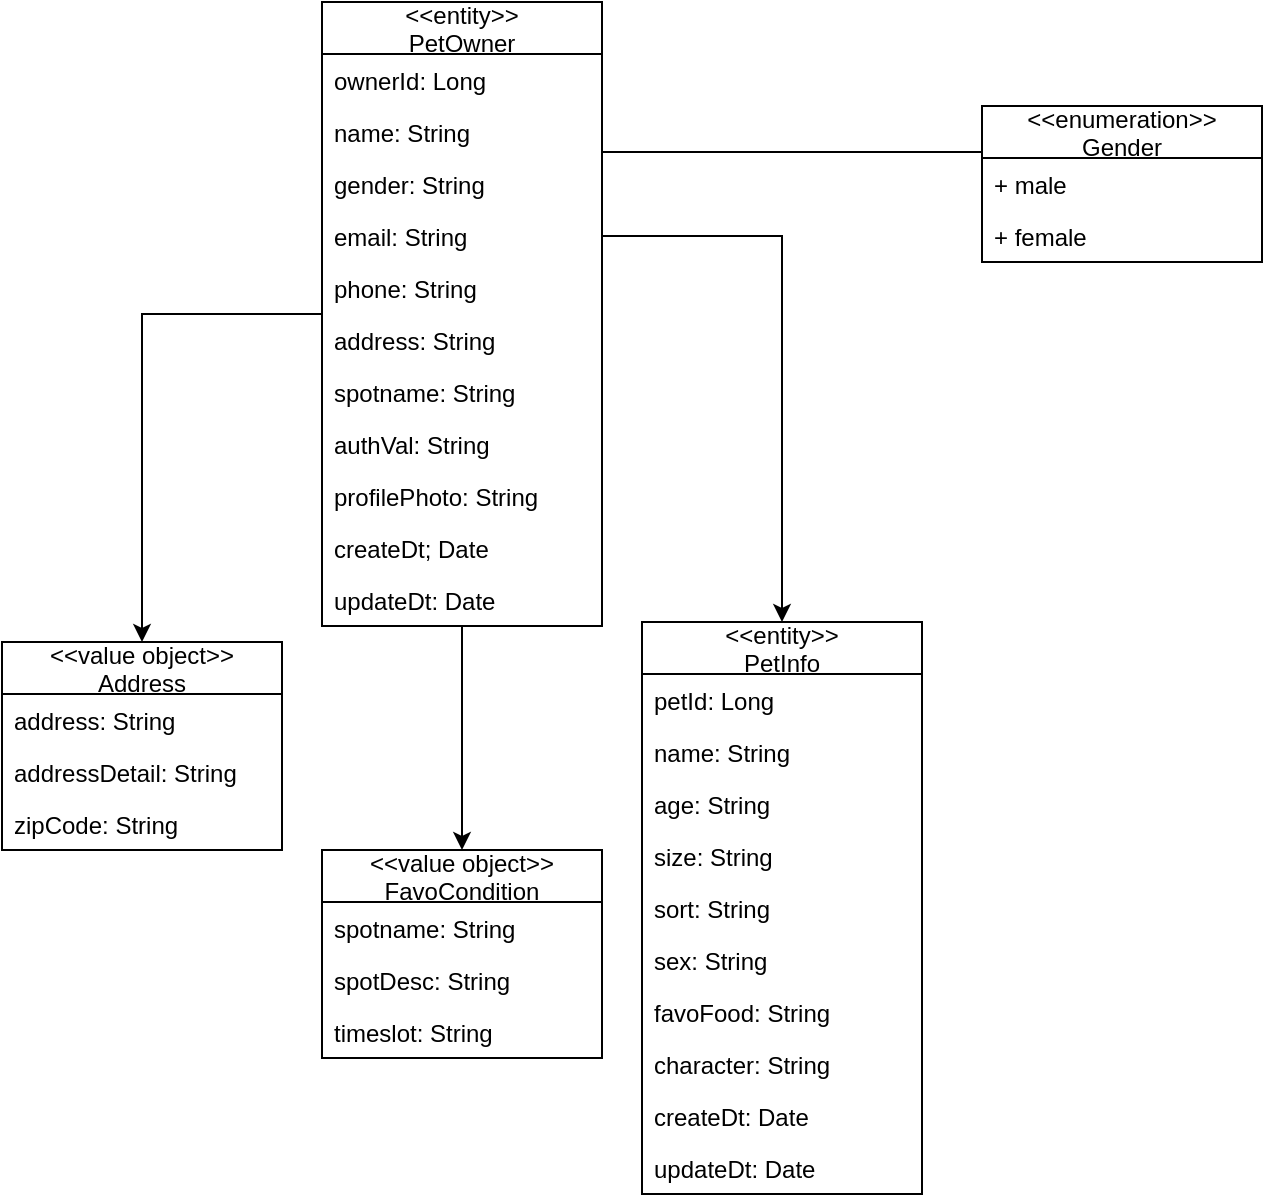 <mxfile version="14.9.2" type="github" pages="2">
  <diagram id="BVTHZ3YNQ86qdFeTzBhQ" name="Page-1">
    <mxGraphModel dx="1183" dy="635" grid="1" gridSize="10" guides="1" tooltips="1" connect="1" arrows="1" fold="1" page="1" pageScale="1" pageWidth="827" pageHeight="1169" math="0" shadow="0">
      <root>
        <mxCell id="0" />
        <mxCell id="1" parent="0" />
        <mxCell id="jMd3SuAJ0CYW9EHcHWBj-9" value="&lt;&lt;value object&gt;&gt;&#xa;Address" style="swimlane;fontStyle=0;childLayout=stackLayout;horizontal=1;startSize=26;fillColor=none;horizontalStack=0;resizeParent=1;resizeParentMax=0;resizeLast=0;collapsible=1;marginBottom=0;" vertex="1" parent="1">
          <mxGeometry x="70" y="410" width="140" height="104" as="geometry" />
        </mxCell>
        <mxCell id="jMd3SuAJ0CYW9EHcHWBj-10" value="address: String" style="text;strokeColor=none;fillColor=none;align=left;verticalAlign=top;spacingLeft=4;spacingRight=4;overflow=hidden;rotatable=0;points=[[0,0.5],[1,0.5]];portConstraint=eastwest;" vertex="1" parent="jMd3SuAJ0CYW9EHcHWBj-9">
          <mxGeometry y="26" width="140" height="26" as="geometry" />
        </mxCell>
        <mxCell id="jMd3SuAJ0CYW9EHcHWBj-11" value="addressDetail: String" style="text;strokeColor=none;fillColor=none;align=left;verticalAlign=top;spacingLeft=4;spacingRight=4;overflow=hidden;rotatable=0;points=[[0,0.5],[1,0.5]];portConstraint=eastwest;" vertex="1" parent="jMd3SuAJ0CYW9EHcHWBj-9">
          <mxGeometry y="52" width="140" height="26" as="geometry" />
        </mxCell>
        <mxCell id="jMd3SuAJ0CYW9EHcHWBj-12" value="zipCode: String" style="text;strokeColor=none;fillColor=none;align=left;verticalAlign=top;spacingLeft=4;spacingRight=4;overflow=hidden;rotatable=0;points=[[0,0.5],[1,0.5]];portConstraint=eastwest;" vertex="1" parent="jMd3SuAJ0CYW9EHcHWBj-9">
          <mxGeometry y="78" width="140" height="26" as="geometry" />
        </mxCell>
        <mxCell id="jMd3SuAJ0CYW9EHcHWBj-24" style="edgeStyle=orthogonalEdgeStyle;rounded=0;orthogonalLoop=1;jettySize=auto;html=1;exitX=1;exitY=0.5;exitDx=0;exitDy=0;" edge="1" parent="jMd3SuAJ0CYW9EHcHWBj-9" source="jMd3SuAJ0CYW9EHcHWBj-12" target="jMd3SuAJ0CYW9EHcHWBj-12">
          <mxGeometry relative="1" as="geometry" />
        </mxCell>
        <mxCell id="jMd3SuAJ0CYW9EHcHWBj-13" value="&lt;&lt;entity&gt;&gt;&#xa;PetInfo" style="swimlane;fontStyle=0;childLayout=stackLayout;horizontal=1;startSize=26;fillColor=none;horizontalStack=0;resizeParent=1;resizeParentMax=0;resizeLast=0;collapsible=1;marginBottom=0;" vertex="1" parent="1">
          <mxGeometry x="390" y="400" width="140" height="286" as="geometry" />
        </mxCell>
        <mxCell id="jMd3SuAJ0CYW9EHcHWBj-14" value="petId: Long" style="text;strokeColor=none;fillColor=none;align=left;verticalAlign=top;spacingLeft=4;spacingRight=4;overflow=hidden;rotatable=0;points=[[0,0.5],[1,0.5]];portConstraint=eastwest;" vertex="1" parent="jMd3SuAJ0CYW9EHcHWBj-13">
          <mxGeometry y="26" width="140" height="26" as="geometry" />
        </mxCell>
        <mxCell id="jMd3SuAJ0CYW9EHcHWBj-43" value="name: String" style="text;strokeColor=none;fillColor=none;align=left;verticalAlign=top;spacingLeft=4;spacingRight=4;overflow=hidden;rotatable=0;points=[[0,0.5],[1,0.5]];portConstraint=eastwest;" vertex="1" parent="jMd3SuAJ0CYW9EHcHWBj-13">
          <mxGeometry y="52" width="140" height="26" as="geometry" />
        </mxCell>
        <mxCell id="jMd3SuAJ0CYW9EHcHWBj-15" value="age: String" style="text;strokeColor=none;fillColor=none;align=left;verticalAlign=top;spacingLeft=4;spacingRight=4;overflow=hidden;rotatable=0;points=[[0,0.5],[1,0.5]];portConstraint=eastwest;" vertex="1" parent="jMd3SuAJ0CYW9EHcHWBj-13">
          <mxGeometry y="78" width="140" height="26" as="geometry" />
        </mxCell>
        <mxCell id="jMd3SuAJ0CYW9EHcHWBj-16" value="size: String " style="text;strokeColor=none;fillColor=none;align=left;verticalAlign=top;spacingLeft=4;spacingRight=4;overflow=hidden;rotatable=0;points=[[0,0.5],[1,0.5]];portConstraint=eastwest;" vertex="1" parent="jMd3SuAJ0CYW9EHcHWBj-13">
          <mxGeometry y="104" width="140" height="26" as="geometry" />
        </mxCell>
        <mxCell id="jMd3SuAJ0CYW9EHcHWBj-27" value="sort: String " style="text;strokeColor=none;fillColor=none;align=left;verticalAlign=top;spacingLeft=4;spacingRight=4;overflow=hidden;rotatable=0;points=[[0,0.5],[1,0.5]];portConstraint=eastwest;" vertex="1" parent="jMd3SuAJ0CYW9EHcHWBj-13">
          <mxGeometry y="130" width="140" height="26" as="geometry" />
        </mxCell>
        <mxCell id="jMd3SuAJ0CYW9EHcHWBj-28" value="sex: String " style="text;strokeColor=none;fillColor=none;align=left;verticalAlign=top;spacingLeft=4;spacingRight=4;overflow=hidden;rotatable=0;points=[[0,0.5],[1,0.5]];portConstraint=eastwest;" vertex="1" parent="jMd3SuAJ0CYW9EHcHWBj-13">
          <mxGeometry y="156" width="140" height="26" as="geometry" />
        </mxCell>
        <mxCell id="jMd3SuAJ0CYW9EHcHWBj-29" value="favoFood: String " style="text;strokeColor=none;fillColor=none;align=left;verticalAlign=top;spacingLeft=4;spacingRight=4;overflow=hidden;rotatable=0;points=[[0,0.5],[1,0.5]];portConstraint=eastwest;" vertex="1" parent="jMd3SuAJ0CYW9EHcHWBj-13">
          <mxGeometry y="182" width="140" height="26" as="geometry" />
        </mxCell>
        <mxCell id="jMd3SuAJ0CYW9EHcHWBj-30" value="character: String " style="text;strokeColor=none;fillColor=none;align=left;verticalAlign=top;spacingLeft=4;spacingRight=4;overflow=hidden;rotatable=0;points=[[0,0.5],[1,0.5]];portConstraint=eastwest;" vertex="1" parent="jMd3SuAJ0CYW9EHcHWBj-13">
          <mxGeometry y="208" width="140" height="26" as="geometry" />
        </mxCell>
        <mxCell id="jMd3SuAJ0CYW9EHcHWBj-31" value="createDt: Date " style="text;strokeColor=none;fillColor=none;align=left;verticalAlign=top;spacingLeft=4;spacingRight=4;overflow=hidden;rotatable=0;points=[[0,0.5],[1,0.5]];portConstraint=eastwest;" vertex="1" parent="jMd3SuAJ0CYW9EHcHWBj-13">
          <mxGeometry y="234" width="140" height="26" as="geometry" />
        </mxCell>
        <mxCell id="jMd3SuAJ0CYW9EHcHWBj-32" value="updateDt: Date " style="text;strokeColor=none;fillColor=none;align=left;verticalAlign=top;spacingLeft=4;spacingRight=4;overflow=hidden;rotatable=0;points=[[0,0.5],[1,0.5]];portConstraint=eastwest;" vertex="1" parent="jMd3SuAJ0CYW9EHcHWBj-13">
          <mxGeometry y="260" width="140" height="26" as="geometry" />
        </mxCell>
        <mxCell id="jMd3SuAJ0CYW9EHcHWBj-35" style="edgeStyle=orthogonalEdgeStyle;rounded=0;orthogonalLoop=1;jettySize=auto;html=1;" edge="1" parent="1" source="jMd3SuAJ0CYW9EHcHWBj-17" target="jMd3SuAJ0CYW9EHcHWBj-9">
          <mxGeometry relative="1" as="geometry" />
        </mxCell>
        <mxCell id="jMd3SuAJ0CYW9EHcHWBj-42" style="edgeStyle=orthogonalEdgeStyle;rounded=0;orthogonalLoop=1;jettySize=auto;html=1;entryX=0.5;entryY=0;entryDx=0;entryDy=0;" edge="1" parent="1" source="jMd3SuAJ0CYW9EHcHWBj-17" target="jMd3SuAJ0CYW9EHcHWBj-38">
          <mxGeometry relative="1" as="geometry" />
        </mxCell>
        <mxCell id="jMd3SuAJ0CYW9EHcHWBj-17" value="&lt;&lt;entity&gt;&gt;&#xa;PetOwner" style="swimlane;fontStyle=0;childLayout=stackLayout;horizontal=1;startSize=26;fillColor=none;horizontalStack=0;resizeParent=1;resizeParentMax=0;resizeLast=0;collapsible=1;marginBottom=0;" vertex="1" parent="1">
          <mxGeometry x="230" y="90" width="140" height="312" as="geometry" />
        </mxCell>
        <mxCell id="jMd3SuAJ0CYW9EHcHWBj-18" value="ownerId: Long" style="text;strokeColor=none;fillColor=none;align=left;verticalAlign=top;spacingLeft=4;spacingRight=4;overflow=hidden;rotatable=0;points=[[0,0.5],[1,0.5]];portConstraint=eastwest;" vertex="1" parent="jMd3SuAJ0CYW9EHcHWBj-17">
          <mxGeometry y="26" width="140" height="26" as="geometry" />
        </mxCell>
        <mxCell id="jMd3SuAJ0CYW9EHcHWBj-19" value="name: String" style="text;strokeColor=none;fillColor=none;align=left;verticalAlign=top;spacingLeft=4;spacingRight=4;overflow=hidden;rotatable=0;points=[[0,0.5],[1,0.5]];portConstraint=eastwest;" vertex="1" parent="jMd3SuAJ0CYW9EHcHWBj-17">
          <mxGeometry y="52" width="140" height="26" as="geometry" />
        </mxCell>
        <mxCell id="jMd3SuAJ0CYW9EHcHWBj-20" value="gender: String" style="text;strokeColor=none;fillColor=none;align=left;verticalAlign=top;spacingLeft=4;spacingRight=4;overflow=hidden;rotatable=0;points=[[0,0.5],[1,0.5]];portConstraint=eastwest;" vertex="1" parent="jMd3SuAJ0CYW9EHcHWBj-17">
          <mxGeometry y="78" width="140" height="26" as="geometry" />
        </mxCell>
        <mxCell id="jMd3SuAJ0CYW9EHcHWBj-33" value="email: String" style="text;strokeColor=none;fillColor=none;align=left;verticalAlign=top;spacingLeft=4;spacingRight=4;overflow=hidden;rotatable=0;points=[[0,0.5],[1,0.5]];portConstraint=eastwest;" vertex="1" parent="jMd3SuAJ0CYW9EHcHWBj-17">
          <mxGeometry y="104" width="140" height="26" as="geometry" />
        </mxCell>
        <mxCell id="jMd3SuAJ0CYW9EHcHWBj-34" value="phone: String" style="text;strokeColor=none;fillColor=none;align=left;verticalAlign=top;spacingLeft=4;spacingRight=4;overflow=hidden;rotatable=0;points=[[0,0.5],[1,0.5]];portConstraint=eastwest;" vertex="1" parent="jMd3SuAJ0CYW9EHcHWBj-17">
          <mxGeometry y="130" width="140" height="26" as="geometry" />
        </mxCell>
        <mxCell id="jMd3SuAJ0CYW9EHcHWBj-50" value="address: String" style="text;strokeColor=none;fillColor=none;align=left;verticalAlign=top;spacingLeft=4;spacingRight=4;overflow=hidden;rotatable=0;points=[[0,0.5],[1,0.5]];portConstraint=eastwest;" vertex="1" parent="jMd3SuAJ0CYW9EHcHWBj-17">
          <mxGeometry y="156" width="140" height="26" as="geometry" />
        </mxCell>
        <mxCell id="jMd3SuAJ0CYW9EHcHWBj-51" value="spotname: String" style="text;strokeColor=none;fillColor=none;align=left;verticalAlign=top;spacingLeft=4;spacingRight=4;overflow=hidden;rotatable=0;points=[[0,0.5],[1,0.5]];portConstraint=eastwest;" vertex="1" parent="jMd3SuAJ0CYW9EHcHWBj-17">
          <mxGeometry y="182" width="140" height="26" as="geometry" />
        </mxCell>
        <mxCell id="jMd3SuAJ0CYW9EHcHWBj-21" value="authVal: String" style="text;strokeColor=none;fillColor=none;align=left;verticalAlign=top;spacingLeft=4;spacingRight=4;overflow=hidden;rotatable=0;points=[[0,0.5],[1,0.5]];portConstraint=eastwest;" vertex="1" parent="jMd3SuAJ0CYW9EHcHWBj-17">
          <mxGeometry y="208" width="140" height="26" as="geometry" />
        </mxCell>
        <mxCell id="jMd3SuAJ0CYW9EHcHWBj-26" value="profilePhoto: String" style="text;strokeColor=none;fillColor=none;align=left;verticalAlign=top;spacingLeft=4;spacingRight=4;overflow=hidden;rotatable=0;points=[[0,0.5],[1,0.5]];portConstraint=eastwest;" vertex="1" parent="jMd3SuAJ0CYW9EHcHWBj-17">
          <mxGeometry y="234" width="140" height="26" as="geometry" />
        </mxCell>
        <mxCell id="jMd3SuAJ0CYW9EHcHWBj-22" value="createDt; Date" style="text;strokeColor=none;fillColor=none;align=left;verticalAlign=top;spacingLeft=4;spacingRight=4;overflow=hidden;rotatable=0;points=[[0,0.5],[1,0.5]];portConstraint=eastwest;" vertex="1" parent="jMd3SuAJ0CYW9EHcHWBj-17">
          <mxGeometry y="260" width="140" height="26" as="geometry" />
        </mxCell>
        <mxCell id="jMd3SuAJ0CYW9EHcHWBj-23" value="updateDt: Date" style="text;strokeColor=none;fillColor=none;align=left;verticalAlign=top;spacingLeft=4;spacingRight=4;overflow=hidden;rotatable=0;points=[[0,0.5],[1,0.5]];portConstraint=eastwest;" vertex="1" parent="jMd3SuAJ0CYW9EHcHWBj-17">
          <mxGeometry y="286" width="140" height="26" as="geometry" />
        </mxCell>
        <mxCell id="jMd3SuAJ0CYW9EHcHWBj-36" style="edgeStyle=orthogonalEdgeStyle;rounded=0;orthogonalLoop=1;jettySize=auto;html=1;" edge="1" parent="1" source="jMd3SuAJ0CYW9EHcHWBj-33" target="jMd3SuAJ0CYW9EHcHWBj-13">
          <mxGeometry relative="1" as="geometry" />
        </mxCell>
        <mxCell id="jMd3SuAJ0CYW9EHcHWBj-38" value="&lt;&lt;value object&gt;&gt;&#xa;FavoCondition" style="swimlane;fontStyle=0;childLayout=stackLayout;horizontal=1;startSize=26;fillColor=none;horizontalStack=0;resizeParent=1;resizeParentMax=0;resizeLast=0;collapsible=1;marginBottom=0;" vertex="1" parent="1">
          <mxGeometry x="230" y="514" width="140" height="104" as="geometry" />
        </mxCell>
        <mxCell id="jMd3SuAJ0CYW9EHcHWBj-39" value="spotname: String" style="text;strokeColor=none;fillColor=none;align=left;verticalAlign=top;spacingLeft=4;spacingRight=4;overflow=hidden;rotatable=0;points=[[0,0.5],[1,0.5]];portConstraint=eastwest;" vertex="1" parent="jMd3SuAJ0CYW9EHcHWBj-38">
          <mxGeometry y="26" width="140" height="26" as="geometry" />
        </mxCell>
        <mxCell id="jMd3SuAJ0CYW9EHcHWBj-40" value="spotDesc: String" style="text;strokeColor=none;fillColor=none;align=left;verticalAlign=top;spacingLeft=4;spacingRight=4;overflow=hidden;rotatable=0;points=[[0,0.5],[1,0.5]];portConstraint=eastwest;" vertex="1" parent="jMd3SuAJ0CYW9EHcHWBj-38">
          <mxGeometry y="52" width="140" height="26" as="geometry" />
        </mxCell>
        <mxCell id="jMd3SuAJ0CYW9EHcHWBj-41" value="timeslot: String" style="text;strokeColor=none;fillColor=none;align=left;verticalAlign=top;spacingLeft=4;spacingRight=4;overflow=hidden;rotatable=0;points=[[0,0.5],[1,0.5]];portConstraint=eastwest;" vertex="1" parent="jMd3SuAJ0CYW9EHcHWBj-38">
          <mxGeometry y="78" width="140" height="26" as="geometry" />
        </mxCell>
        <mxCell id="jMd3SuAJ0CYW9EHcHWBj-44" value="&lt;&lt;enumeration&gt;&gt;&#xa;Gender" style="swimlane;fontStyle=0;childLayout=stackLayout;horizontal=1;startSize=26;fillColor=none;horizontalStack=0;resizeParent=1;resizeParentMax=0;resizeLast=0;collapsible=1;marginBottom=0;" vertex="1" parent="1">
          <mxGeometry x="560" y="142" width="140" height="78" as="geometry" />
        </mxCell>
        <mxCell id="jMd3SuAJ0CYW9EHcHWBj-45" value="+ male" style="text;strokeColor=none;fillColor=none;align=left;verticalAlign=top;spacingLeft=4;spacingRight=4;overflow=hidden;rotatable=0;points=[[0,0.5],[1,0.5]];portConstraint=eastwest;" vertex="1" parent="jMd3SuAJ0CYW9EHcHWBj-44">
          <mxGeometry y="26" width="140" height="26" as="geometry" />
        </mxCell>
        <mxCell id="jMd3SuAJ0CYW9EHcHWBj-46" value="+ female" style="text;strokeColor=none;fillColor=none;align=left;verticalAlign=top;spacingLeft=4;spacingRight=4;overflow=hidden;rotatable=0;points=[[0,0.5],[1,0.5]];portConstraint=eastwest;" vertex="1" parent="jMd3SuAJ0CYW9EHcHWBj-44">
          <mxGeometry y="52" width="140" height="26" as="geometry" />
        </mxCell>
        <mxCell id="jMd3SuAJ0CYW9EHcHWBj-48" value="" style="line;strokeWidth=1;fillColor=none;align=left;verticalAlign=middle;spacingTop=-1;spacingLeft=3;spacingRight=3;rotatable=0;labelPosition=right;points=[];portConstraint=eastwest;" vertex="1" parent="1">
          <mxGeometry x="370" y="150" width="190" height="30" as="geometry" />
        </mxCell>
      </root>
    </mxGraphModel>
  </diagram>
  <diagram id="yHz07OafkJ13oYYHnYcs" name="Page-2">
    <mxGraphModel dx="1420" dy="762" grid="1" gridSize="10" guides="1" tooltips="1" connect="1" arrows="1" fold="1" page="1" pageScale="1" pageWidth="1654" pageHeight="2336" math="0" shadow="0">
      <root>
        <mxCell id="Nw7i2hqkdpoNvESd-6Zk-0" />
        <mxCell id="Nw7i2hqkdpoNvESd-6Zk-1" parent="Nw7i2hqkdpoNvESd-6Zk-0" />
        <mxCell id="Nw7i2hqkdpoNvESd-6Zk-2" value="예약" style="html=1;" vertex="1" parent="Nw7i2hqkdpoNvESd-6Zk-1">
          <mxGeometry x="870" y="470" width="110" height="50" as="geometry" />
        </mxCell>
        <mxCell id="Nw7i2hqkdpoNvESd-6Zk-3" value="동물주" style="html=1;" vertex="1" parent="Nw7i2hqkdpoNvESd-6Zk-1">
          <mxGeometry x="630" y="470" width="110" height="50" as="geometry" />
        </mxCell>
        <mxCell id="Nw7i2hqkdpoNvESd-6Zk-4" value="동물" style="html=1;" vertex="1" parent="Nw7i2hqkdpoNvESd-6Zk-1">
          <mxGeometry x="630" y="600" width="110" height="50" as="geometry" />
        </mxCell>
        <mxCell id="Nw7i2hqkdpoNvESd-6Zk-5" value="후기" style="html=1;" vertex="1" parent="Nw7i2hqkdpoNvESd-6Zk-1">
          <mxGeometry x="870" y="600" width="110" height="50" as="geometry" />
        </mxCell>
        <mxCell id="Nw7i2hqkdpoNvESd-6Zk-6" value="모니터링" style="html=1;" vertex="1" parent="Nw7i2hqkdpoNvESd-6Zk-1">
          <mxGeometry x="1100" y="590" width="110" height="50" as="geometry" />
        </mxCell>
        <mxCell id="Nw7i2hqkdpoNvESd-6Zk-7" value="산책러" style="html=1;" vertex="1" parent="Nw7i2hqkdpoNvESd-6Zk-1">
          <mxGeometry x="870" y="300" width="110" height="50" as="geometry" />
        </mxCell>
        <mxCell id="Nw7i2hqkdpoNvESd-6Zk-8" value="결제" style="html=1;" vertex="1" parent="Nw7i2hqkdpoNvESd-6Zk-1">
          <mxGeometry x="1100" y="370" width="110" height="50" as="geometry" />
        </mxCell>
        <mxCell id="Nw7i2hqkdpoNvESd-6Zk-11" value="" style="endArrow=none;html=1;exitX=1;exitY=0.5;exitDx=0;exitDy=0;entryX=0;entryY=0.5;entryDx=0;entryDy=0;" edge="1" parent="Nw7i2hqkdpoNvESd-6Zk-1" source="Nw7i2hqkdpoNvESd-6Zk-3" target="Nw7i2hqkdpoNvESd-6Zk-2">
          <mxGeometry width="50" height="50" relative="1" as="geometry">
            <mxPoint x="760" y="530" as="sourcePoint" />
            <mxPoint x="810" y="480" as="targetPoint" />
          </mxGeometry>
        </mxCell>
        <mxCell id="Nw7i2hqkdpoNvESd-6Zk-12" value="1" style="text;html=1;strokeColor=none;fillColor=none;align=center;verticalAlign=middle;whiteSpace=wrap;rounded=0;" vertex="1" parent="Nw7i2hqkdpoNvESd-6Zk-1">
          <mxGeometry x="740" y="470" width="40" height="20" as="geometry" />
        </mxCell>
        <mxCell id="Nw7i2hqkdpoNvESd-6Zk-13" value="1" style="text;html=1;strokeColor=none;fillColor=none;align=center;verticalAlign=middle;whiteSpace=wrap;rounded=0;" vertex="1" parent="Nw7i2hqkdpoNvESd-6Zk-1">
          <mxGeometry x="750" y="480" width="40" height="20" as="geometry" />
        </mxCell>
        <mxCell id="Nw7i2hqkdpoNvESd-6Zk-14" value="1" style="text;html=1;strokeColor=none;fillColor=none;align=center;verticalAlign=middle;whiteSpace=wrap;rounded=0;" vertex="1" parent="Nw7i2hqkdpoNvESd-6Zk-1">
          <mxGeometry x="760" y="490" width="40" height="20" as="geometry" />
        </mxCell>
        <mxCell id="Nw7i2hqkdpoNvESd-6Zk-15" value="1" style="text;html=1;strokeColor=none;fillColor=none;align=center;verticalAlign=middle;whiteSpace=wrap;rounded=0;" vertex="1" parent="Nw7i2hqkdpoNvESd-6Zk-1">
          <mxGeometry x="770" y="500" width="40" height="20" as="geometry" />
        </mxCell>
        <mxCell id="Nw7i2hqkdpoNvESd-6Zk-16" value="1" style="text;html=1;strokeColor=none;fillColor=none;align=center;verticalAlign=middle;whiteSpace=wrap;rounded=0;" vertex="1" parent="Nw7i2hqkdpoNvESd-6Zk-1">
          <mxGeometry x="780" y="510" width="40" height="20" as="geometry" />
        </mxCell>
        <mxCell id="Nw7i2hqkdpoNvESd-6Zk-17" value="1" style="text;html=1;strokeColor=none;fillColor=none;align=center;verticalAlign=middle;whiteSpace=wrap;rounded=0;" vertex="1" parent="Nw7i2hqkdpoNvESd-6Zk-1">
          <mxGeometry x="730" y="560" width="40" height="20" as="geometry" />
        </mxCell>
        <mxCell id="Nw7i2hqkdpoNvESd-6Zk-18" value="" style="endArrow=none;html=1;" edge="1" parent="Nw7i2hqkdpoNvESd-6Zk-1">
          <mxGeometry width="50" height="50" relative="1" as="geometry">
            <mxPoint x="900" y="520" as="sourcePoint" />
            <mxPoint x="950" y="470" as="targetPoint" />
          </mxGeometry>
        </mxCell>
      </root>
    </mxGraphModel>
  </diagram>
</mxfile>
